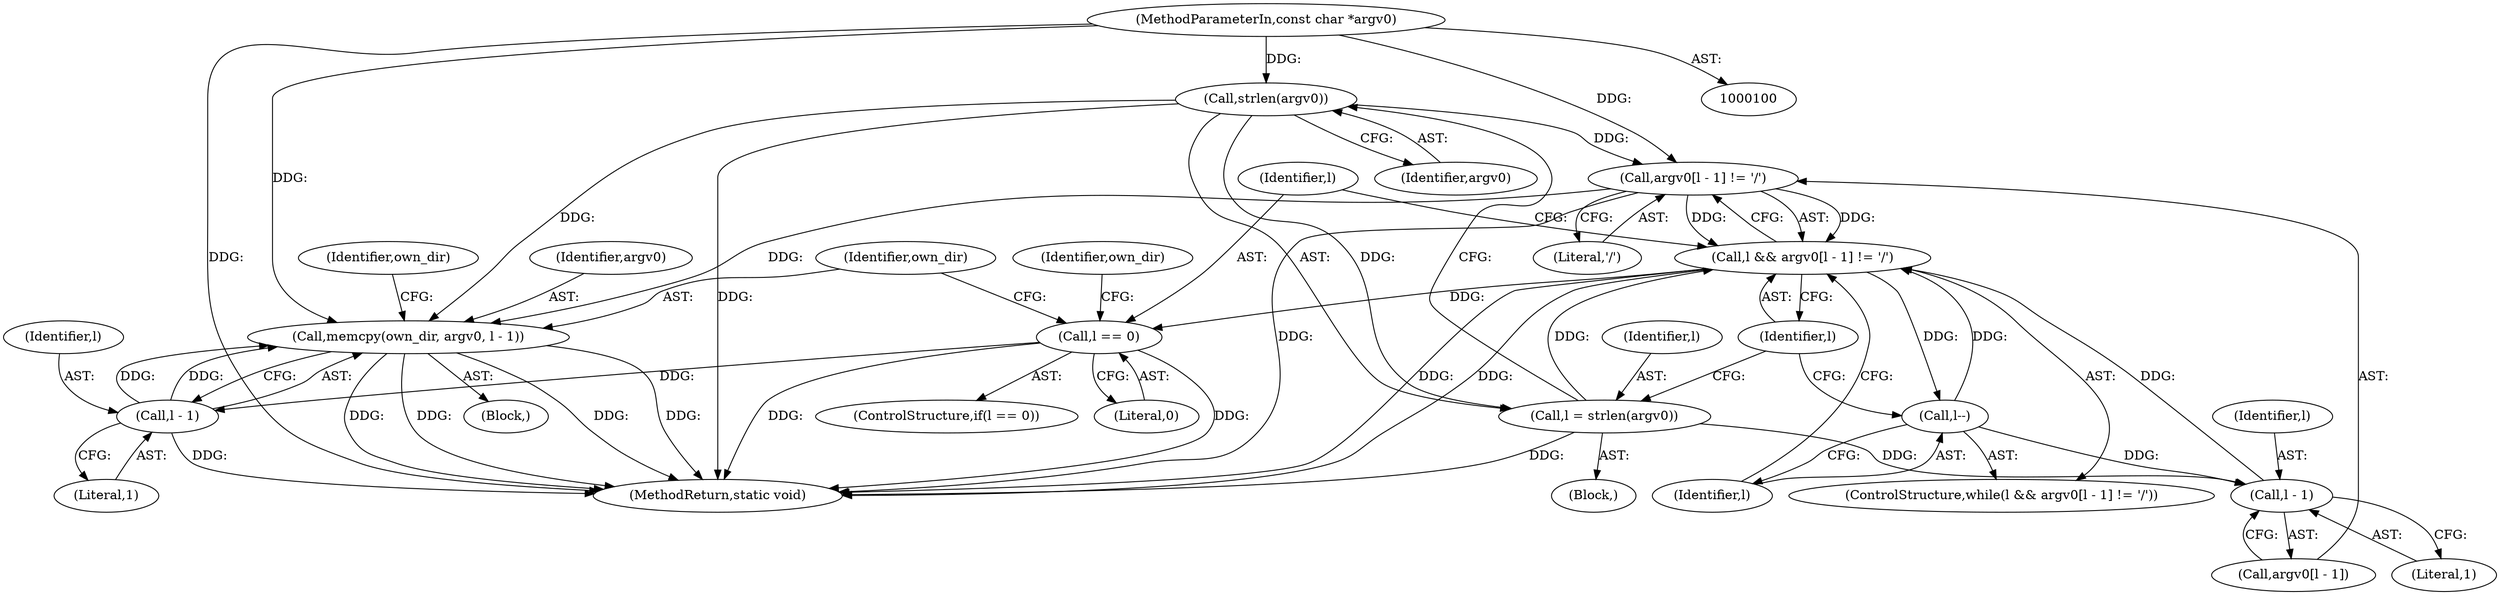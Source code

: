 digraph "0_proxychains-ng_9ab7dbeb3baff67a51d0c5e71465c453be0890b5#diff-803c5170888b8642f2a97e5e9423d399@API" {
"1000130" [label="(Call,memcpy(own_dir, argv0, l - 1))"];
"1000106" [label="(Call,strlen(argv0))"];
"1000101" [label="(MethodParameterIn,const char *argv0)"];
"1000111" [label="(Call,argv0[l - 1] != '/')"];
"1000133" [label="(Call,l - 1)"];
"1000121" [label="(Call,l == 0)"];
"1000109" [label="(Call,l && argv0[l - 1] != '/')"];
"1000104" [label="(Call,l = strlen(argv0))"];
"1000114" [label="(Call,l - 1)"];
"1000118" [label="(Call,l--)"];
"1000122" [label="(Identifier,l)"];
"1000130" [label="(Call,memcpy(own_dir, argv0, l - 1))"];
"1000104" [label="(Call,l = strlen(argv0))"];
"1000111" [label="(Call,argv0[l - 1] != '/')"];
"1000141" [label="(MethodReturn,static void)"];
"1000109" [label="(Call,l && argv0[l - 1] != '/')"];
"1000117" [label="(Literal,'/')"];
"1000110" [label="(Identifier,l)"];
"1000120" [label="(ControlStructure,if(l == 0))"];
"1000101" [label="(MethodParameterIn,const char *argv0)"];
"1000119" [label="(Identifier,l)"];
"1000118" [label="(Call,l--)"];
"1000138" [label="(Identifier,own_dir)"];
"1000135" [label="(Literal,1)"];
"1000108" [label="(ControlStructure,while(l && argv0[l - 1] != '/'))"];
"1000129" [label="(Block,)"];
"1000133" [label="(Call,l - 1)"];
"1000131" [label="(Identifier,own_dir)"];
"1000107" [label="(Identifier,argv0)"];
"1000125" [label="(Identifier,own_dir)"];
"1000112" [label="(Call,argv0[l - 1])"];
"1000106" [label="(Call,strlen(argv0))"];
"1000102" [label="(Block,)"];
"1000116" [label="(Literal,1)"];
"1000115" [label="(Identifier,l)"];
"1000134" [label="(Identifier,l)"];
"1000132" [label="(Identifier,argv0)"];
"1000114" [label="(Call,l - 1)"];
"1000105" [label="(Identifier,l)"];
"1000121" [label="(Call,l == 0)"];
"1000123" [label="(Literal,0)"];
"1000130" -> "1000129"  [label="AST: "];
"1000130" -> "1000133"  [label="CFG: "];
"1000131" -> "1000130"  [label="AST: "];
"1000132" -> "1000130"  [label="AST: "];
"1000133" -> "1000130"  [label="AST: "];
"1000138" -> "1000130"  [label="CFG: "];
"1000130" -> "1000141"  [label="DDG: "];
"1000130" -> "1000141"  [label="DDG: "];
"1000130" -> "1000141"  [label="DDG: "];
"1000130" -> "1000141"  [label="DDG: "];
"1000106" -> "1000130"  [label="DDG: "];
"1000111" -> "1000130"  [label="DDG: "];
"1000101" -> "1000130"  [label="DDG: "];
"1000133" -> "1000130"  [label="DDG: "];
"1000133" -> "1000130"  [label="DDG: "];
"1000106" -> "1000104"  [label="AST: "];
"1000106" -> "1000107"  [label="CFG: "];
"1000107" -> "1000106"  [label="AST: "];
"1000104" -> "1000106"  [label="CFG: "];
"1000106" -> "1000141"  [label="DDG: "];
"1000106" -> "1000104"  [label="DDG: "];
"1000101" -> "1000106"  [label="DDG: "];
"1000106" -> "1000111"  [label="DDG: "];
"1000101" -> "1000100"  [label="AST: "];
"1000101" -> "1000141"  [label="DDG: "];
"1000101" -> "1000111"  [label="DDG: "];
"1000111" -> "1000109"  [label="AST: "];
"1000111" -> "1000117"  [label="CFG: "];
"1000112" -> "1000111"  [label="AST: "];
"1000117" -> "1000111"  [label="AST: "];
"1000109" -> "1000111"  [label="CFG: "];
"1000111" -> "1000141"  [label="DDG: "];
"1000111" -> "1000109"  [label="DDG: "];
"1000111" -> "1000109"  [label="DDG: "];
"1000133" -> "1000135"  [label="CFG: "];
"1000134" -> "1000133"  [label="AST: "];
"1000135" -> "1000133"  [label="AST: "];
"1000133" -> "1000141"  [label="DDG: "];
"1000121" -> "1000133"  [label="DDG: "];
"1000121" -> "1000120"  [label="AST: "];
"1000121" -> "1000123"  [label="CFG: "];
"1000122" -> "1000121"  [label="AST: "];
"1000123" -> "1000121"  [label="AST: "];
"1000125" -> "1000121"  [label="CFG: "];
"1000131" -> "1000121"  [label="CFG: "];
"1000121" -> "1000141"  [label="DDG: "];
"1000121" -> "1000141"  [label="DDG: "];
"1000109" -> "1000121"  [label="DDG: "];
"1000109" -> "1000108"  [label="AST: "];
"1000109" -> "1000110"  [label="CFG: "];
"1000110" -> "1000109"  [label="AST: "];
"1000119" -> "1000109"  [label="CFG: "];
"1000122" -> "1000109"  [label="CFG: "];
"1000109" -> "1000141"  [label="DDG: "];
"1000109" -> "1000141"  [label="DDG: "];
"1000104" -> "1000109"  [label="DDG: "];
"1000114" -> "1000109"  [label="DDG: "];
"1000118" -> "1000109"  [label="DDG: "];
"1000109" -> "1000118"  [label="DDG: "];
"1000104" -> "1000102"  [label="AST: "];
"1000105" -> "1000104"  [label="AST: "];
"1000110" -> "1000104"  [label="CFG: "];
"1000104" -> "1000141"  [label="DDG: "];
"1000104" -> "1000114"  [label="DDG: "];
"1000114" -> "1000112"  [label="AST: "];
"1000114" -> "1000116"  [label="CFG: "];
"1000115" -> "1000114"  [label="AST: "];
"1000116" -> "1000114"  [label="AST: "];
"1000112" -> "1000114"  [label="CFG: "];
"1000118" -> "1000114"  [label="DDG: "];
"1000118" -> "1000108"  [label="AST: "];
"1000118" -> "1000119"  [label="CFG: "];
"1000119" -> "1000118"  [label="AST: "];
"1000110" -> "1000118"  [label="CFG: "];
}
